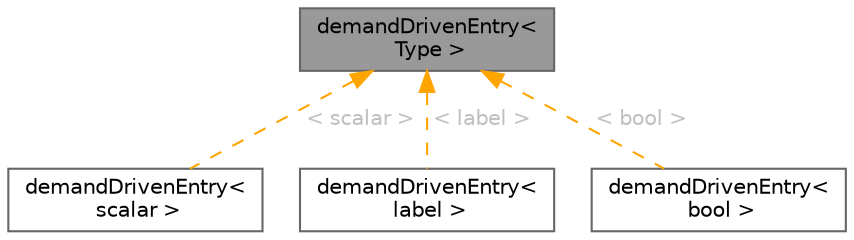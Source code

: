 digraph "demandDrivenEntry&lt; Type &gt;"
{
 // LATEX_PDF_SIZE
  bgcolor="transparent";
  edge [fontname=Helvetica,fontsize=10,labelfontname=Helvetica,labelfontsize=10];
  node [fontname=Helvetica,fontsize=10,shape=box,height=0.2,width=0.4];
  Node1 [id="Node000001",label="demandDrivenEntry\<\l Type \>",height=0.2,width=0.4,color="gray40", fillcolor="grey60", style="filled", fontcolor="black",tooltip="Class for demand-driven dictionary entries."];
  Node1 -> Node2 [id="edge1_Node000001_Node000002",dir="back",color="orange",style="dashed",tooltip=" ",label=" \< scalar \>",fontcolor="grey" ];
  Node2 [id="Node000002",label="demandDrivenEntry\<\l scalar \>",height=0.2,width=0.4,color="gray40", fillcolor="white", style="filled",URL="$classFoam_1_1demandDrivenEntry.html",tooltip=" "];
  Node1 -> Node3 [id="edge2_Node000001_Node000003",dir="back",color="orange",style="dashed",tooltip=" ",label=" \< label \>",fontcolor="grey" ];
  Node3 [id="Node000003",label="demandDrivenEntry\<\l label \>",height=0.2,width=0.4,color="gray40", fillcolor="white", style="filled",URL="$classFoam_1_1demandDrivenEntry.html",tooltip=" "];
  Node1 -> Node4 [id="edge3_Node000001_Node000004",dir="back",color="orange",style="dashed",tooltip=" ",label=" \< bool \>",fontcolor="grey" ];
  Node4 [id="Node000004",label="demandDrivenEntry\<\l bool \>",height=0.2,width=0.4,color="gray40", fillcolor="white", style="filled",URL="$classFoam_1_1demandDrivenEntry.html",tooltip=" "];
}
